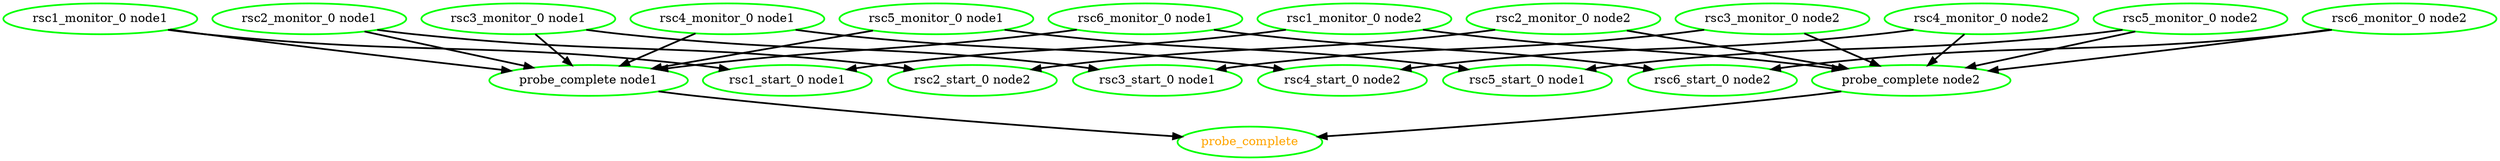 digraph "g" {
"probe_complete node1" -> "probe_complete" [ style = bold]
"probe_complete node1" [ style=bold color="green" fontcolor="black"]
"probe_complete node2" -> "probe_complete" [ style = bold]
"probe_complete node2" [ style=bold color="green" fontcolor="black"]
"probe_complete" [ style=bold color="green" fontcolor="orange"]
"rsc1_monitor_0 node1" -> "probe_complete node1" [ style = bold]
"rsc1_monitor_0 node1" -> "rsc1_start_0 node1" [ style = bold]
"rsc1_monitor_0 node1" [ style=bold color="green" fontcolor="black"]
"rsc1_monitor_0 node2" -> "probe_complete node2" [ style = bold]
"rsc1_monitor_0 node2" -> "rsc1_start_0 node1" [ style = bold]
"rsc1_monitor_0 node2" [ style=bold color="green" fontcolor="black"]
"rsc1_start_0 node1" [ style=bold color="green" fontcolor="black"]
"rsc2_monitor_0 node1" -> "probe_complete node1" [ style = bold]
"rsc2_monitor_0 node1" -> "rsc2_start_0 node2" [ style = bold]
"rsc2_monitor_0 node1" [ style=bold color="green" fontcolor="black"]
"rsc2_monitor_0 node2" -> "probe_complete node2" [ style = bold]
"rsc2_monitor_0 node2" -> "rsc2_start_0 node2" [ style = bold]
"rsc2_monitor_0 node2" [ style=bold color="green" fontcolor="black"]
"rsc2_start_0 node2" [ style=bold color="green" fontcolor="black"]
"rsc3_monitor_0 node1" -> "probe_complete node1" [ style = bold]
"rsc3_monitor_0 node1" -> "rsc3_start_0 node1" [ style = bold]
"rsc3_monitor_0 node1" [ style=bold color="green" fontcolor="black"]
"rsc3_monitor_0 node2" -> "probe_complete node2" [ style = bold]
"rsc3_monitor_0 node2" -> "rsc3_start_0 node1" [ style = bold]
"rsc3_monitor_0 node2" [ style=bold color="green" fontcolor="black"]
"rsc3_start_0 node1" [ style=bold color="green" fontcolor="black"]
"rsc4_monitor_0 node1" -> "probe_complete node1" [ style = bold]
"rsc4_monitor_0 node1" -> "rsc4_start_0 node2" [ style = bold]
"rsc4_monitor_0 node1" [ style=bold color="green" fontcolor="black"]
"rsc4_monitor_0 node2" -> "probe_complete node2" [ style = bold]
"rsc4_monitor_0 node2" -> "rsc4_start_0 node2" [ style = bold]
"rsc4_monitor_0 node2" [ style=bold color="green" fontcolor="black"]
"rsc4_start_0 node2" [ style=bold color="green" fontcolor="black"]
"rsc5_monitor_0 node1" -> "probe_complete node1" [ style = bold]
"rsc5_monitor_0 node1" -> "rsc5_start_0 node1" [ style = bold]
"rsc5_monitor_0 node1" [ style=bold color="green" fontcolor="black"]
"rsc5_monitor_0 node2" -> "probe_complete node2" [ style = bold]
"rsc5_monitor_0 node2" -> "rsc5_start_0 node1" [ style = bold]
"rsc5_monitor_0 node2" [ style=bold color="green" fontcolor="black"]
"rsc5_start_0 node1" [ style=bold color="green" fontcolor="black"]
"rsc6_monitor_0 node1" -> "probe_complete node1" [ style = bold]
"rsc6_monitor_0 node1" -> "rsc6_start_0 node2" [ style = bold]
"rsc6_monitor_0 node1" [ style=bold color="green" fontcolor="black"]
"rsc6_monitor_0 node2" -> "probe_complete node2" [ style = bold]
"rsc6_monitor_0 node2" -> "rsc6_start_0 node2" [ style = bold]
"rsc6_monitor_0 node2" [ style=bold color="green" fontcolor="black"]
"rsc6_start_0 node2" [ style=bold color="green" fontcolor="black"]
}
